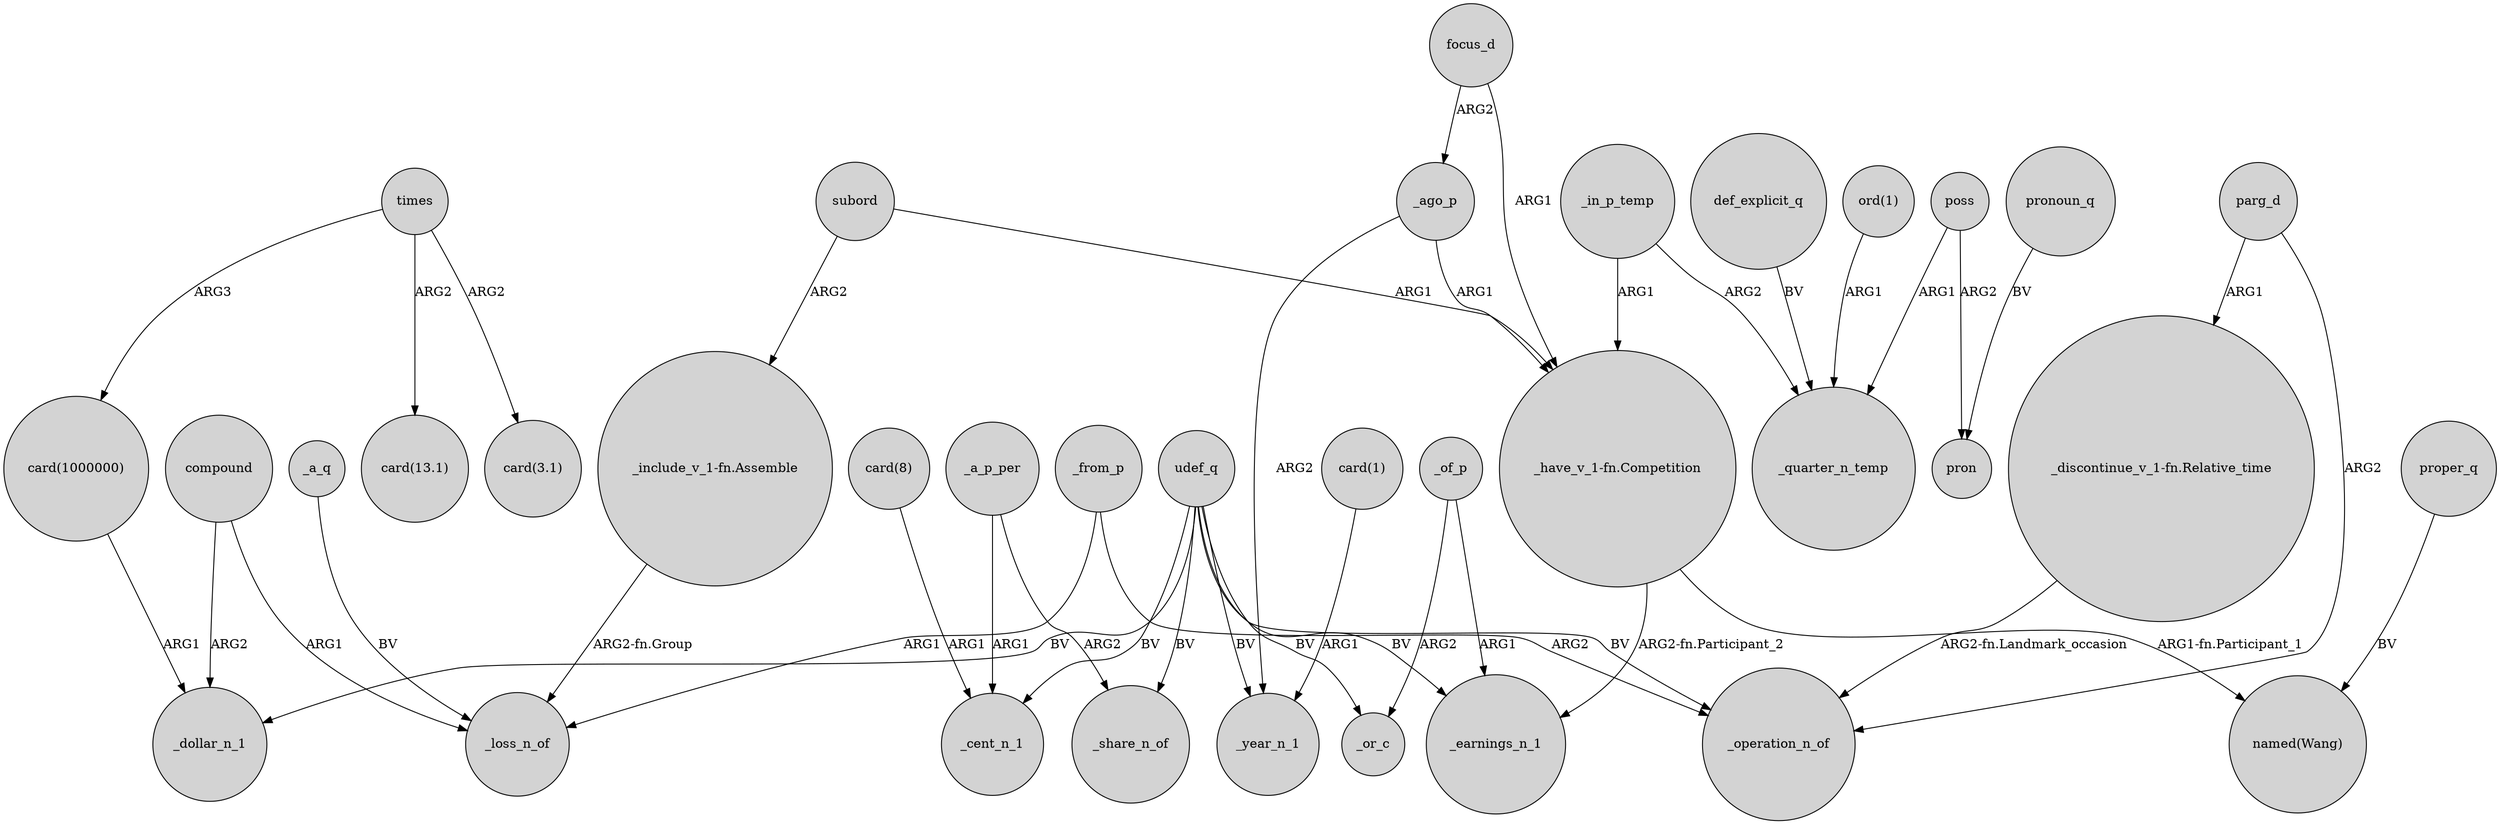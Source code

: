 digraph {
	node [shape=circle style=filled]
	_a_q -> _loss_n_of [label=BV]
	_in_p_temp -> _quarter_n_temp [label=ARG2]
	_a_p_per -> _cent_n_1 [label=ARG1]
	"_have_v_1-fn.Competition" -> _earnings_n_1 [label="ARG2-fn.Participant_2"]
	_ago_p -> "_have_v_1-fn.Competition" [label=ARG1]
	"card(1)" -> _year_n_1 [label=ARG1]
	focus_d -> _ago_p [label=ARG2]
	proper_q -> "named(Wang)" [label=BV]
	times -> "card(1000000)" [label=ARG3]
	focus_d -> "_have_v_1-fn.Competition" [label=ARG1]
	"_have_v_1-fn.Competition" -> "named(Wang)" [label="ARG1-fn.Participant_1"]
	compound -> _dollar_n_1 [label=ARG2]
	parg_d -> "_discontinue_v_1-fn.Relative_time" [label=ARG1]
	"_discontinue_v_1-fn.Relative_time" -> _operation_n_of [label="ARG2-fn.Landmark_occasion"]
	udef_q -> _cent_n_1 [label=BV]
	udef_q -> _or_c [label=BV]
	pronoun_q -> pron [label=BV]
	poss -> pron [label=ARG2]
	compound -> _loss_n_of [label=ARG1]
	subord -> "_include_v_1-fn.Assemble" [label=ARG2]
	_a_p_per -> _share_n_of [label=ARG2]
	udef_q -> _earnings_n_1 [label=BV]
	_of_p -> _earnings_n_1 [label=ARG1]
	udef_q -> _share_n_of [label=BV]
	udef_q -> _operation_n_of [label=BV]
	def_explicit_q -> _quarter_n_temp [label=BV]
	udef_q -> _dollar_n_1 [label=BV]
	"ord(1)" -> _quarter_n_temp [label=ARG1]
	"card(1000000)" -> _dollar_n_1 [label=ARG1]
	"card(8)" -> _cent_n_1 [label=ARG1]
	times -> "card(3.1)" [label=ARG2]
	poss -> _quarter_n_temp [label=ARG1]
	_ago_p -> _year_n_1 [label=ARG2]
	udef_q -> _year_n_1 [label=BV]
	_of_p -> _or_c [label=ARG2]
	subord -> "_have_v_1-fn.Competition" [label=ARG1]
	_from_p -> _operation_n_of [label=ARG2]
	_from_p -> _loss_n_of [label=ARG1]
	"_include_v_1-fn.Assemble" -> _loss_n_of [label="ARG2-fn.Group"]
	parg_d -> _operation_n_of [label=ARG2]
	times -> "card(13.1)" [label=ARG2]
	_in_p_temp -> "_have_v_1-fn.Competition" [label=ARG1]
}
